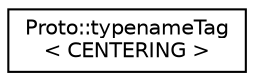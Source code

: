 digraph "Graphical Class Hierarchy"
{
  edge [fontname="Helvetica",fontsize="10",labelfontname="Helvetica",labelfontsize="10"];
  node [fontname="Helvetica",fontsize="10",shape=record];
  rankdir="LR";
  Node0 [label="Proto::typenameTag\l\< CENTERING \>",height=0.2,width=0.4,color="black", fillcolor="white", style="filled",URL="$structProto_1_1typenameTag.html"];
}
